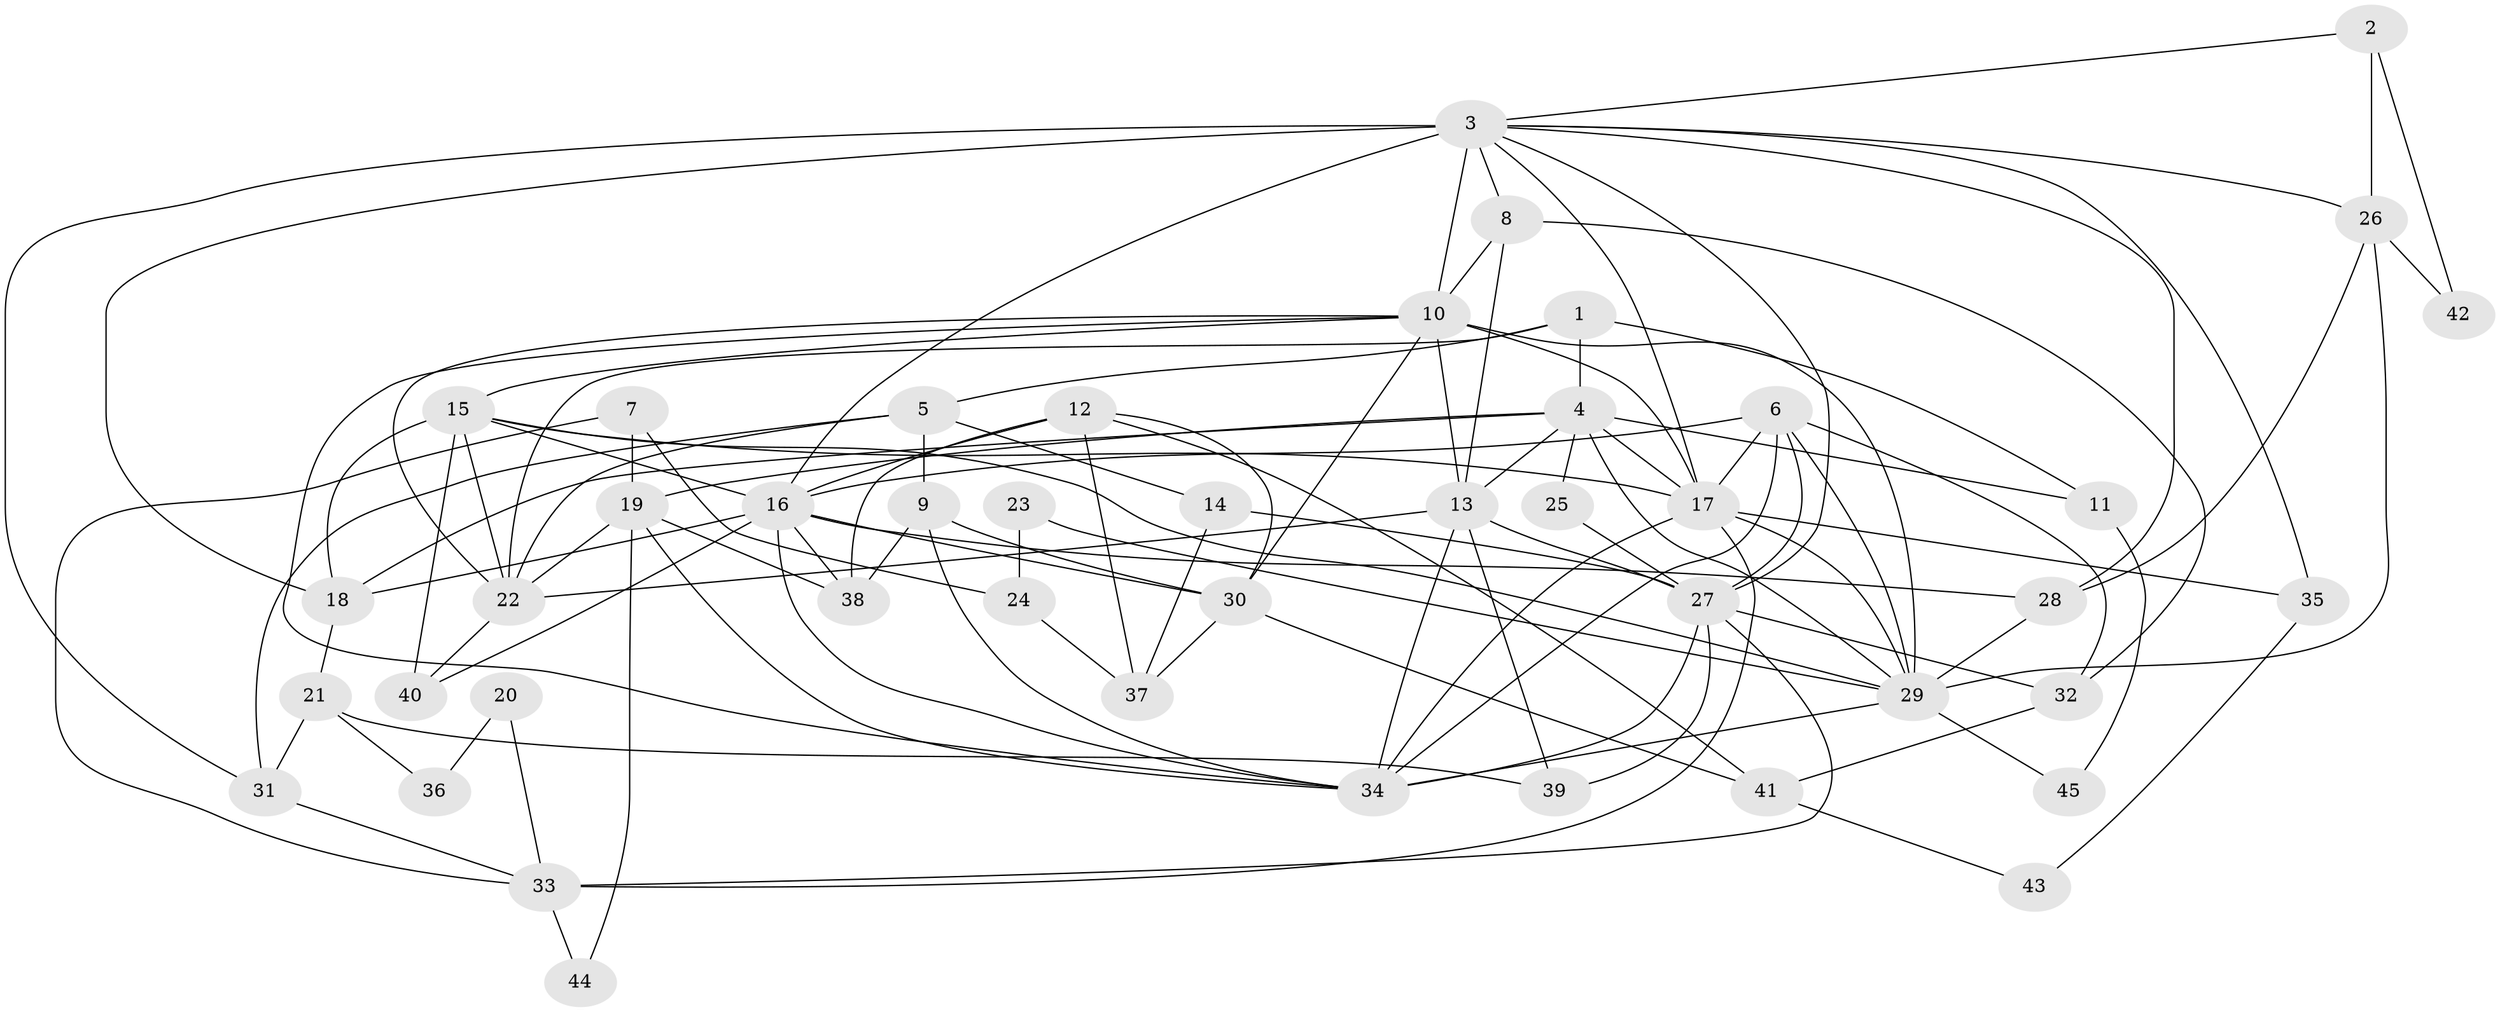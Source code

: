 // original degree distribution, {2: 0.1111111111111111, 3: 0.26666666666666666, 4: 0.3, 5: 0.17777777777777778, 6: 0.12222222222222222, 7: 0.022222222222222223}
// Generated by graph-tools (version 1.1) at 2025/36/03/09/25 02:36:13]
// undirected, 45 vertices, 110 edges
graph export_dot {
graph [start="1"]
  node [color=gray90,style=filled];
  1;
  2;
  3;
  4;
  5;
  6;
  7;
  8;
  9;
  10;
  11;
  12;
  13;
  14;
  15;
  16;
  17;
  18;
  19;
  20;
  21;
  22;
  23;
  24;
  25;
  26;
  27;
  28;
  29;
  30;
  31;
  32;
  33;
  34;
  35;
  36;
  37;
  38;
  39;
  40;
  41;
  42;
  43;
  44;
  45;
  1 -- 4 [weight=3.0];
  1 -- 5 [weight=1.0];
  1 -- 11 [weight=1.0];
  1 -- 22 [weight=1.0];
  2 -- 3 [weight=1.0];
  2 -- 26 [weight=1.0];
  2 -- 42 [weight=1.0];
  3 -- 8 [weight=1.0];
  3 -- 10 [weight=5.0];
  3 -- 16 [weight=1.0];
  3 -- 17 [weight=1.0];
  3 -- 18 [weight=1.0];
  3 -- 26 [weight=1.0];
  3 -- 27 [weight=1.0];
  3 -- 28 [weight=1.0];
  3 -- 31 [weight=1.0];
  3 -- 35 [weight=2.0];
  4 -- 11 [weight=2.0];
  4 -- 13 [weight=1.0];
  4 -- 17 [weight=1.0];
  4 -- 18 [weight=1.0];
  4 -- 19 [weight=1.0];
  4 -- 25 [weight=2.0];
  4 -- 29 [weight=1.0];
  5 -- 9 [weight=1.0];
  5 -- 14 [weight=1.0];
  5 -- 22 [weight=1.0];
  5 -- 31 [weight=1.0];
  6 -- 16 [weight=1.0];
  6 -- 17 [weight=1.0];
  6 -- 27 [weight=2.0];
  6 -- 29 [weight=1.0];
  6 -- 32 [weight=1.0];
  6 -- 34 [weight=1.0];
  7 -- 19 [weight=1.0];
  7 -- 24 [weight=1.0];
  7 -- 33 [weight=1.0];
  8 -- 10 [weight=1.0];
  8 -- 13 [weight=1.0];
  8 -- 32 [weight=1.0];
  9 -- 30 [weight=1.0];
  9 -- 34 [weight=1.0];
  9 -- 38 [weight=2.0];
  10 -- 13 [weight=1.0];
  10 -- 15 [weight=1.0];
  10 -- 17 [weight=2.0];
  10 -- 22 [weight=1.0];
  10 -- 29 [weight=1.0];
  10 -- 30 [weight=2.0];
  10 -- 34 [weight=1.0];
  11 -- 45 [weight=1.0];
  12 -- 16 [weight=2.0];
  12 -- 30 [weight=1.0];
  12 -- 37 [weight=1.0];
  12 -- 38 [weight=1.0];
  12 -- 41 [weight=1.0];
  13 -- 22 [weight=1.0];
  13 -- 27 [weight=1.0];
  13 -- 34 [weight=2.0];
  13 -- 39 [weight=1.0];
  14 -- 27 [weight=1.0];
  14 -- 37 [weight=1.0];
  15 -- 16 [weight=1.0];
  15 -- 17 [weight=1.0];
  15 -- 18 [weight=1.0];
  15 -- 22 [weight=1.0];
  15 -- 29 [weight=2.0];
  15 -- 40 [weight=1.0];
  16 -- 18 [weight=1.0];
  16 -- 28 [weight=1.0];
  16 -- 30 [weight=1.0];
  16 -- 34 [weight=1.0];
  16 -- 38 [weight=1.0];
  16 -- 40 [weight=1.0];
  17 -- 29 [weight=1.0];
  17 -- 33 [weight=1.0];
  17 -- 34 [weight=1.0];
  17 -- 35 [weight=1.0];
  18 -- 21 [weight=1.0];
  19 -- 22 [weight=1.0];
  19 -- 34 [weight=1.0];
  19 -- 38 [weight=1.0];
  19 -- 44 [weight=1.0];
  20 -- 33 [weight=1.0];
  20 -- 36 [weight=1.0];
  21 -- 31 [weight=1.0];
  21 -- 36 [weight=1.0];
  21 -- 39 [weight=1.0];
  22 -- 40 [weight=1.0];
  23 -- 24 [weight=1.0];
  23 -- 29 [weight=1.0];
  24 -- 37 [weight=1.0];
  25 -- 27 [weight=1.0];
  26 -- 28 [weight=1.0];
  26 -- 29 [weight=1.0];
  26 -- 42 [weight=1.0];
  27 -- 32 [weight=1.0];
  27 -- 33 [weight=1.0];
  27 -- 34 [weight=1.0];
  27 -- 39 [weight=2.0];
  28 -- 29 [weight=1.0];
  29 -- 34 [weight=1.0];
  29 -- 45 [weight=1.0];
  30 -- 37 [weight=1.0];
  30 -- 41 [weight=1.0];
  31 -- 33 [weight=1.0];
  32 -- 41 [weight=1.0];
  33 -- 44 [weight=1.0];
  35 -- 43 [weight=1.0];
  41 -- 43 [weight=1.0];
}
